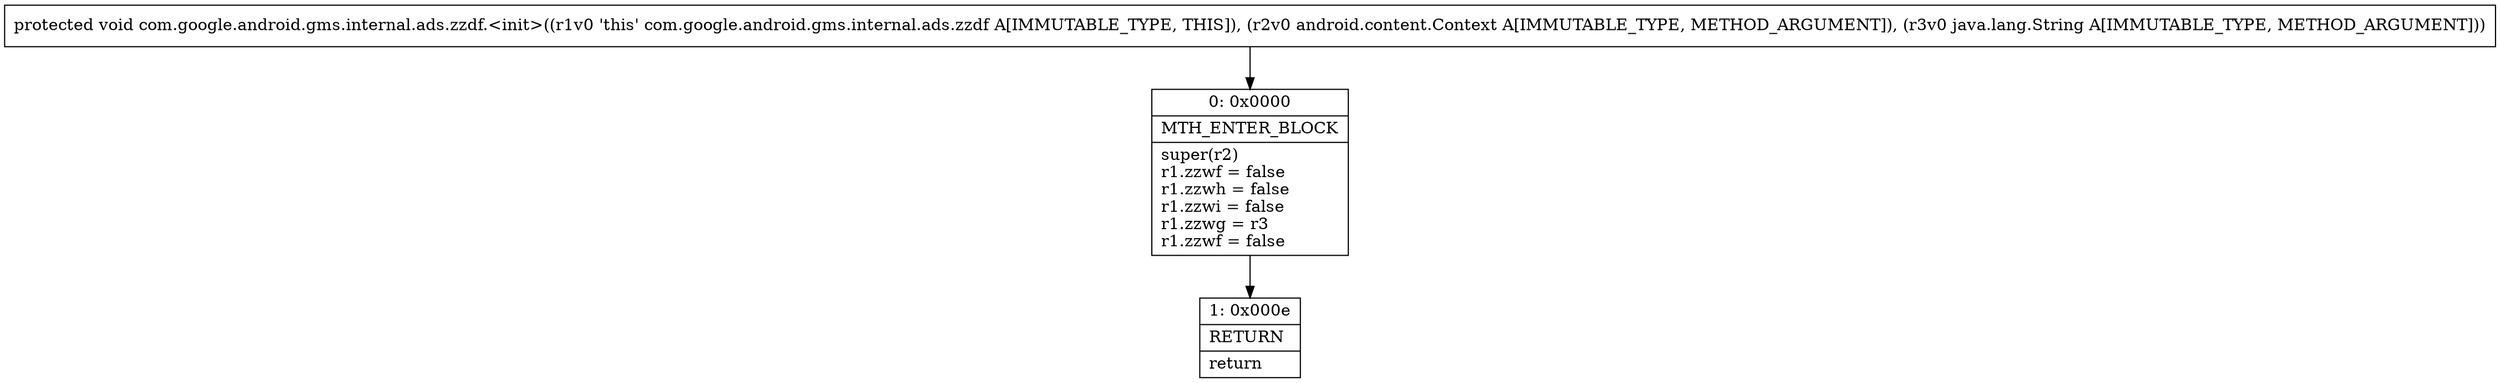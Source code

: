digraph "CFG forcom.google.android.gms.internal.ads.zzdf.\<init\>(Landroid\/content\/Context;Ljava\/lang\/String;)V" {
Node_0 [shape=record,label="{0\:\ 0x0000|MTH_ENTER_BLOCK\l|super(r2)\lr1.zzwf = false\lr1.zzwh = false\lr1.zzwi = false\lr1.zzwg = r3\lr1.zzwf = false\l}"];
Node_1 [shape=record,label="{1\:\ 0x000e|RETURN\l|return\l}"];
MethodNode[shape=record,label="{protected void com.google.android.gms.internal.ads.zzdf.\<init\>((r1v0 'this' com.google.android.gms.internal.ads.zzdf A[IMMUTABLE_TYPE, THIS]), (r2v0 android.content.Context A[IMMUTABLE_TYPE, METHOD_ARGUMENT]), (r3v0 java.lang.String A[IMMUTABLE_TYPE, METHOD_ARGUMENT])) }"];
MethodNode -> Node_0;
Node_0 -> Node_1;
}

